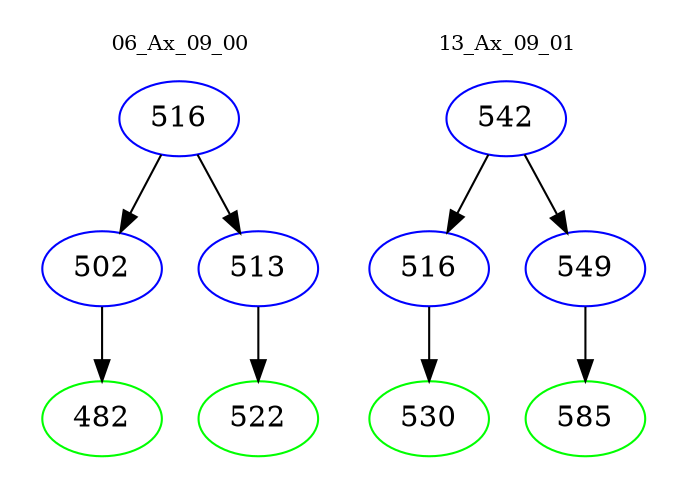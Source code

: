 digraph{
subgraph cluster_0 {
color = white
label = "06_Ax_09_00";
fontsize=10;
T0_516 [label="516", color="blue"]
T0_516 -> T0_502 [color="black"]
T0_502 [label="502", color="blue"]
T0_502 -> T0_482 [color="black"]
T0_482 [label="482", color="green"]
T0_516 -> T0_513 [color="black"]
T0_513 [label="513", color="blue"]
T0_513 -> T0_522 [color="black"]
T0_522 [label="522", color="green"]
}
subgraph cluster_1 {
color = white
label = "13_Ax_09_01";
fontsize=10;
T1_542 [label="542", color="blue"]
T1_542 -> T1_516 [color="black"]
T1_516 [label="516", color="blue"]
T1_516 -> T1_530 [color="black"]
T1_530 [label="530", color="green"]
T1_542 -> T1_549 [color="black"]
T1_549 [label="549", color="blue"]
T1_549 -> T1_585 [color="black"]
T1_585 [label="585", color="green"]
}
}
